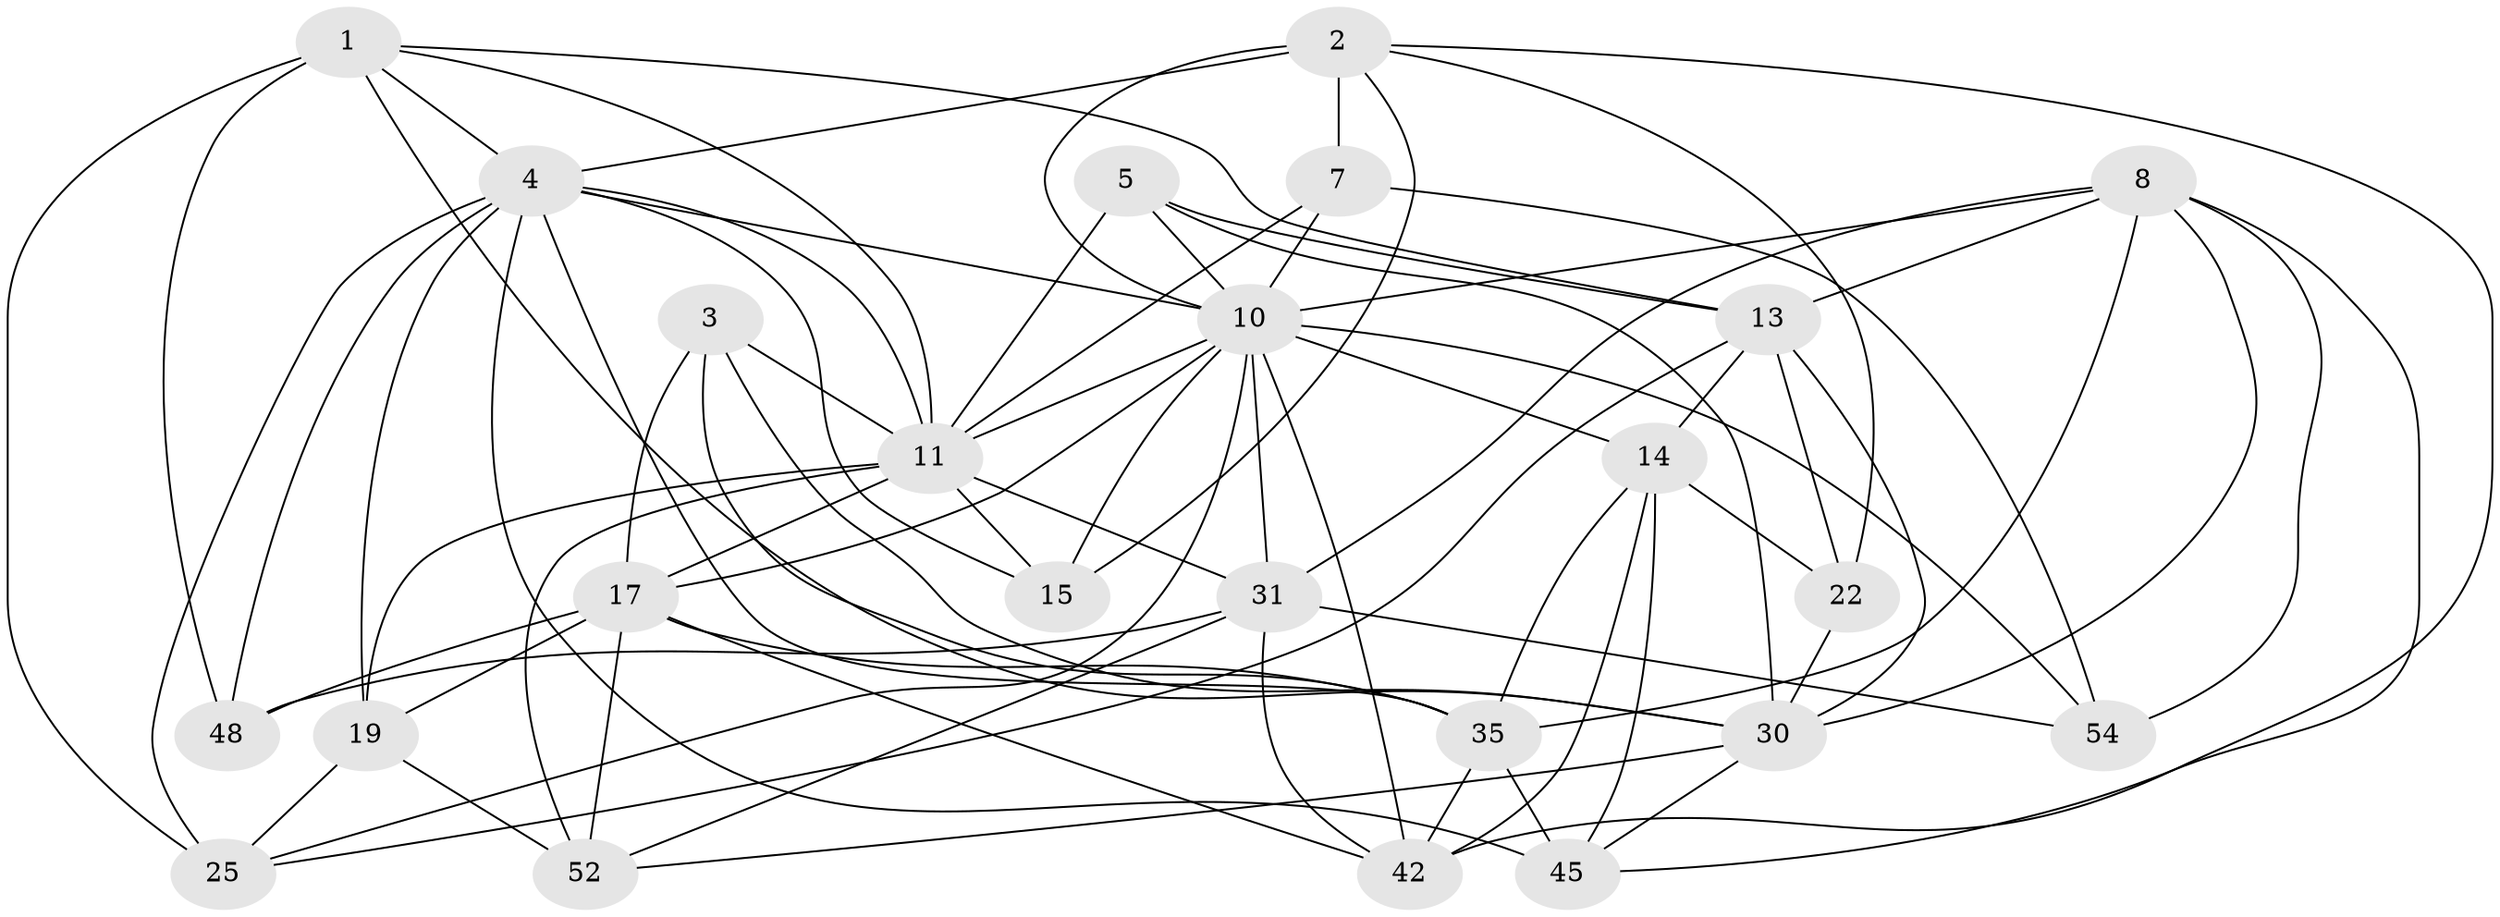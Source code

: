 // original degree distribution, {4: 1.0}
// Generated by graph-tools (version 1.1) at 2025/20/03/04/25 18:20:38]
// undirected, 24 vertices, 75 edges
graph export_dot {
graph [start="1"]
  node [color=gray90,style=filled];
  1 [super="+6"];
  2 [super="+34+28"];
  3;
  4 [super="+9+37+58"];
  5;
  7 [super="+24"];
  8 [super="+49+23"];
  10 [super="+33+29"];
  11 [super="+12+32+40"];
  13 [super="+20"];
  14 [super="+46"];
  15;
  17 [super="+26+21"];
  19 [super="+38"];
  22;
  25 [super="+27"];
  30 [super="+39+57"];
  31 [super="+41"];
  35 [super="+43+44"];
  42 [super="+61"];
  45 [super="+47"];
  48;
  52 [super="+56"];
  54;
  1 -- 48;
  1 -- 25 [weight=2];
  1 -- 4 [weight=2];
  1 -- 13;
  1 -- 30;
  1 -- 11;
  2 -- 7 [weight=2];
  2 -- 15;
  2 -- 4 [weight=2];
  2 -- 22;
  2 -- 42;
  2 -- 10;
  3 -- 35;
  3 -- 30;
  3 -- 11;
  3 -- 17;
  4 -- 25;
  4 -- 48;
  4 -- 35;
  4 -- 11;
  4 -- 45;
  4 -- 15;
  4 -- 19;
  4 -- 10;
  5 -- 13;
  5 -- 11;
  5 -- 30;
  5 -- 10;
  7 -- 54;
  7 -- 11 [weight=2];
  7 -- 10;
  8 -- 31;
  8 -- 13 [weight=2];
  8 -- 30;
  8 -- 35;
  8 -- 54;
  8 -- 45;
  8 -- 10;
  10 -- 42;
  10 -- 17;
  10 -- 11;
  10 -- 15;
  10 -- 54;
  10 -- 25;
  10 -- 14;
  10 -- 31 [weight=2];
  11 -- 15;
  11 -- 52 [weight=2];
  11 -- 19 [weight=2];
  11 -- 17;
  11 -- 31;
  13 -- 22;
  13 -- 14;
  13 -- 30;
  13 -- 25;
  14 -- 45;
  14 -- 22;
  14 -- 42;
  14 -- 35;
  17 -- 52;
  17 -- 42;
  17 -- 19;
  17 -- 48;
  17 -- 35;
  19 -- 25;
  19 -- 52;
  22 -- 30;
  30 -- 52;
  30 -- 45;
  31 -- 42;
  31 -- 48;
  31 -- 52;
  31 -- 54;
  35 -- 42;
  35 -- 45 [weight=2];
}
